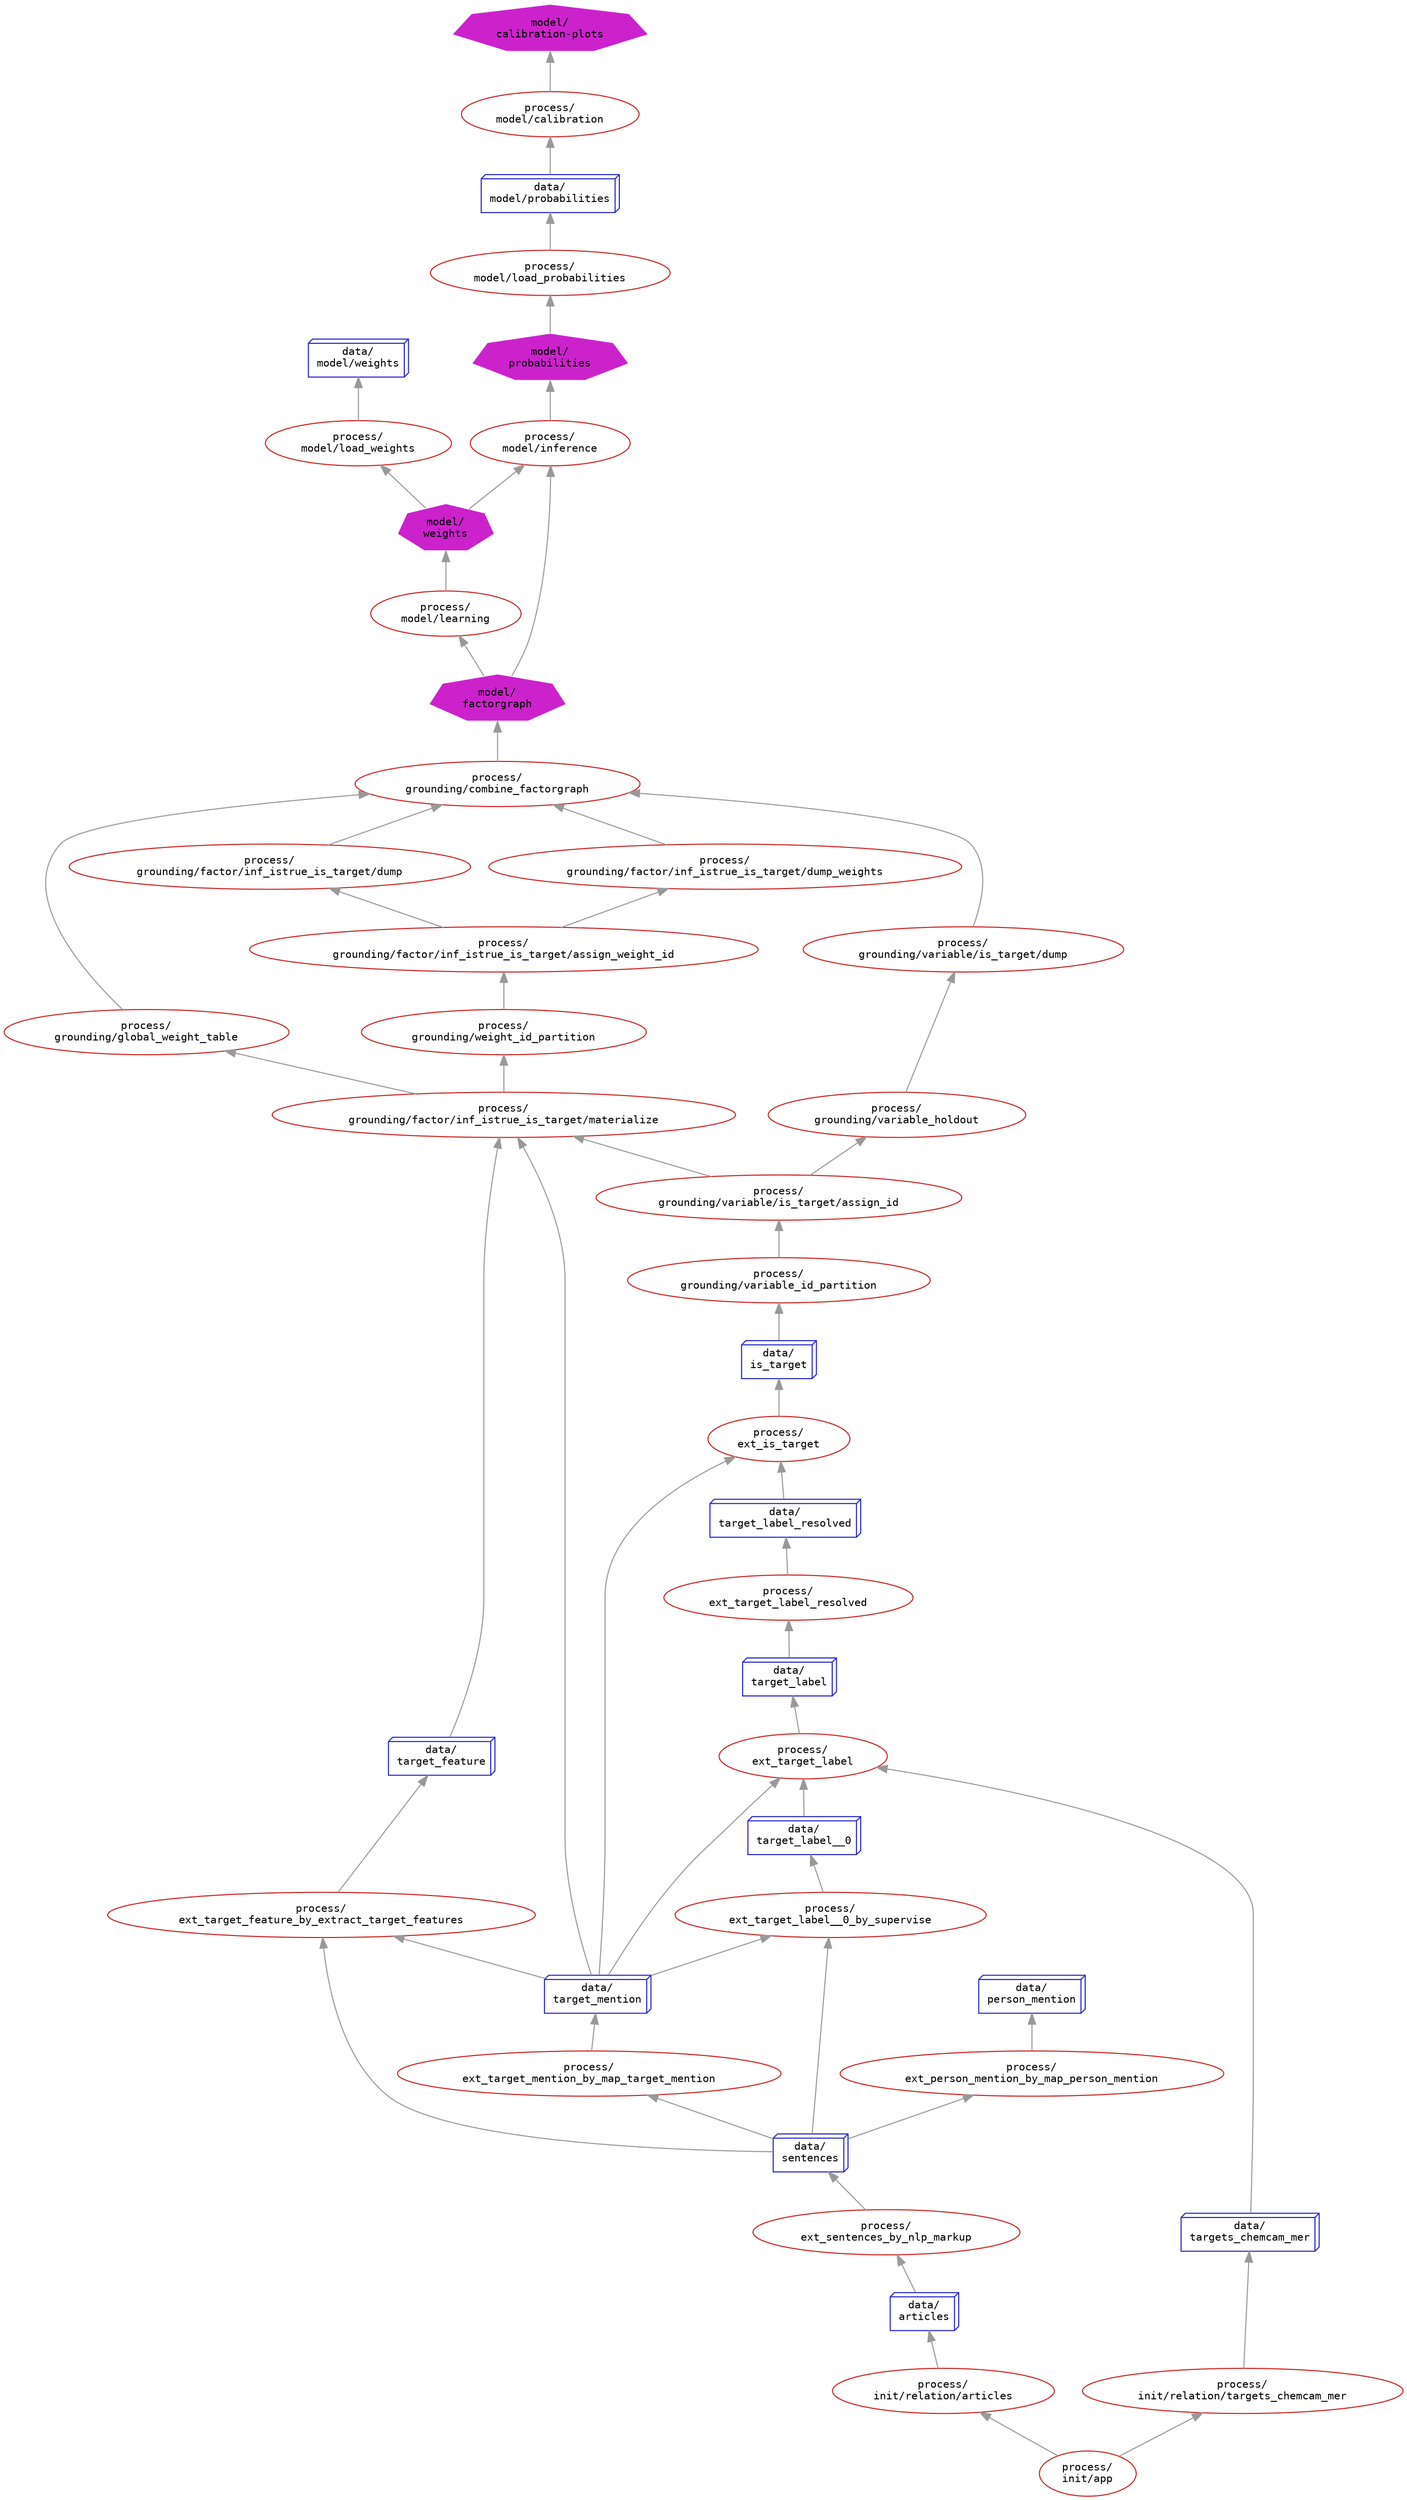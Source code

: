 
digraph "planetaryir data flow" {
    graph[rankdir=BT  # bottom-to-top drawing (or RL/right-to-left may also make sense)
    ];
    node [shape=box
         ,style=dotted
         ,fontsize=10
         ,fontname="Ubuntu Mono,Envy Code R,Oxygen Mono,Consolas,Menlo,Monaco,Andale Mono"
    ];
    edge [color="#999999"];


"process/
init/app" [shape=ellipse  color="#cc2222" style=solid];

"process/
init/relation/articles" [shape=ellipse  color="#cc2222" style=solid];

"process/
init/app" -> "process/
init/relation/articles" [
label=""

];

"process/
init/relation/targets_chemcam_mer" [shape=ellipse  color="#cc2222" style=solid];

"process/
init/app" -> "process/
init/relation/targets_chemcam_mer" [
label=""

];

"process/
ext_is_target" [shape=ellipse  color="#cc2222" style=solid];

"data/
target_label_resolved" -> "process/
ext_is_target" [
label=""

];

"data/
target_mention" -> "process/
ext_is_target" [
label=""

];

"process/
ext_person_mention_by_map_person_mention" [shape=ellipse  color="#cc2222" style=solid];

"data/
sentences" -> "process/
ext_person_mention_by_map_person_mention" [
label=""

];

"process/
ext_sentences_by_nlp_markup" [shape=ellipse  color="#cc2222" style=solid];

"data/
articles" -> "process/
ext_sentences_by_nlp_markup" [
label=""

];

"process/
ext_target_feature_by_extract_target_features" [shape=ellipse  color="#cc2222" style=solid];

"data/
sentences" -> "process/
ext_target_feature_by_extract_target_features" [
label=""

];

"data/
target_mention" -> "process/
ext_target_feature_by_extract_target_features" [
label=""

];

"process/
ext_target_label" [shape=ellipse  color="#cc2222" style=solid];

"data/
target_label__0" -> "process/
ext_target_label" [
label=""

];

"data/
target_mention" -> "process/
ext_target_label" [
label=""

];

"data/
targets_chemcam_mer" -> "process/
ext_target_label" [
label=""

];

"process/
ext_target_label__0_by_supervise" [shape=ellipse  color="#cc2222" style=solid];

"data/
sentences" -> "process/
ext_target_label__0_by_supervise" [
label=""

];

"data/
target_mention" -> "process/
ext_target_label__0_by_supervise" [
label=""

];

"process/
ext_target_label_resolved" [shape=ellipse  color="#cc2222" style=solid];

"data/
target_label" -> "process/
ext_target_label_resolved" [
label=""

];

"process/
ext_target_mention_by_map_target_mention" [shape=ellipse  color="#cc2222" style=solid];

"data/
sentences" -> "process/
ext_target_mention_by_map_target_mention" [
label=""

];

"process/
grounding/variable_id_partition" [shape=ellipse  color="#cc2222" style=solid];

"data/
is_target" -> "process/
grounding/variable_id_partition" [
label=""

];

"process/
grounding/variable/is_target/assign_id" [shape=ellipse  color="#cc2222" style=solid];

"process/
grounding/variable_id_partition" -> "process/
grounding/variable/is_target/assign_id" [
label=""

];

"process/
grounding/variable_holdout" [shape=ellipse  color="#cc2222" style=solid];

"process/
grounding/variable/is_target/assign_id" -> "process/
grounding/variable_holdout" [
label=""

];

"process/
grounding/variable/is_target/dump" [shape=ellipse  color="#cc2222" style=solid];

"process/
grounding/variable_holdout" -> "process/
grounding/variable/is_target/dump" [
label=""

];

"process/
grounding/factor/inf_istrue_is_target/materialize" [shape=ellipse  color="#cc2222" style=solid];

"data/
target_feature" -> "process/
grounding/factor/inf_istrue_is_target/materialize" [
label=""

];

"data/
target_mention" -> "process/
grounding/factor/inf_istrue_is_target/materialize" [
label=""

];

"process/
grounding/variable/is_target/assign_id" -> "process/
grounding/factor/inf_istrue_is_target/materialize" [
label=""

];

"process/
grounding/weight_id_partition" [shape=ellipse  color="#cc2222" style=solid];

"process/
grounding/factor/inf_istrue_is_target/materialize" -> "process/
grounding/weight_id_partition" [
label=""

];

"process/
grounding/global_weight_table" [shape=ellipse  color="#cc2222" style=solid];

"process/
grounding/factor/inf_istrue_is_target/materialize" -> "process/
grounding/global_weight_table" [
label=""

];

"process/
grounding/factor/inf_istrue_is_target/assign_weight_id" [shape=ellipse  color="#cc2222" style=solid];

"process/
grounding/weight_id_partition" -> "process/
grounding/factor/inf_istrue_is_target/assign_weight_id" [
label=""

];

"process/
grounding/factor/inf_istrue_is_target/dump" [shape=ellipse  color="#cc2222" style=solid];

"process/
grounding/factor/inf_istrue_is_target/assign_weight_id" -> "process/
grounding/factor/inf_istrue_is_target/dump" [
label=""

];

"process/
grounding/factor/inf_istrue_is_target/dump_weights" [shape=ellipse  color="#cc2222" style=solid];

"process/
grounding/factor/inf_istrue_is_target/assign_weight_id" -> "process/
grounding/factor/inf_istrue_is_target/dump_weights" [
label=""

];

"process/
grounding/combine_factorgraph" [shape=ellipse  color="#cc2222" style=solid];

"process/
grounding/factor/inf_istrue_is_target/dump" -> "process/
grounding/combine_factorgraph" [
label=""

];

"process/
grounding/factor/inf_istrue_is_target/dump_weights" -> "process/
grounding/combine_factorgraph" [
label=""

];

"process/
grounding/global_weight_table" -> "process/
grounding/combine_factorgraph" [
label=""

];

"process/
grounding/variable/is_target/dump" -> "process/
grounding/combine_factorgraph" [
label=""

];

"process/
model/learning" [shape=ellipse  color="#cc2222" style=solid];

"model/
factorgraph" -> "process/
model/learning" [
label=""

];

"process/
model/inference" [shape=ellipse  color="#cc2222" style=solid];

"model/
factorgraph" -> "process/
model/inference" [
label=""

];

"model/
weights" -> "process/
model/inference" [
label=""

];

"process/
model/load_weights" [shape=ellipse  color="#cc2222" style=solid];

"model/
weights" -> "process/
model/load_weights" [
label=""

];

"process/
model/load_probabilities" [shape=ellipse  color="#cc2222" style=solid];

"model/
probabilities" -> "process/
model/load_probabilities" [
label=""

];

"process/
model/calibration" [shape=ellipse  color="#cc2222" style=solid];

"data/
model/probabilities" -> "process/
model/calibration" [
label=""

];

"data/
articles" [shape=box3d    color="#2222cc" style=solid];

"process/
init/relation/articles" -> "data/
articles" [
label=""

];

"data/
is_target" [shape=box3d    color="#2222cc" style=solid];

"process/
ext_is_target" -> "data/
is_target" [
label=""

];

"data/
model/probabilities" [shape=box3d    color="#2222cc" style=solid];

"process/
model/load_probabilities" -> "data/
model/probabilities" [
label=""

];

"data/
model/weights" [shape=box3d    color="#2222cc" style=solid];

"process/
model/load_weights" -> "data/
model/weights" [
label=""

];

"data/
person_mention" [shape=box3d    color="#2222cc" style=solid];

"process/
ext_person_mention_by_map_person_mention" -> "data/
person_mention" [
label=""

];

"data/
sentences" [shape=box3d    color="#2222cc" style=solid];

"process/
ext_sentences_by_nlp_markup" -> "data/
sentences" [
label=""

];

"data/
target_feature" [shape=box3d    color="#2222cc" style=solid];

"process/
ext_target_feature_by_extract_target_features" -> "data/
target_feature" [
label=""

];

"data/
target_label" [shape=box3d    color="#2222cc" style=solid];

"process/
ext_target_label" -> "data/
target_label" [
label=""

];

"data/
target_label__0" [shape=box3d    color="#2222cc" style=solid];

"process/
ext_target_label__0_by_supervise" -> "data/
target_label__0" [
label=""

];

"data/
target_label_resolved" [shape=box3d    color="#2222cc" style=solid];

"process/
ext_target_label_resolved" -> "data/
target_label_resolved" [
label=""

];

"data/
target_mention" [shape=box3d    color="#2222cc" style=solid];

"process/
ext_target_mention_by_map_target_mention" -> "data/
target_mention" [
label=""

];

"data/
targets_chemcam_mer" [shape=box3d    color="#2222cc" style=solid];

"process/
init/relation/targets_chemcam_mer" -> "data/
targets_chemcam_mer" [
label=""

];

"model/
calibration-plots" [shape=septagon color="#ffffff" style=filled fillcolor="#cc22cc"];

"process/
model/calibration" -> "model/
calibration-plots" [
label=""

];

"model/
factorgraph" [shape=septagon color="#ffffff" style=filled fillcolor="#cc22cc"];

"process/
grounding/combine_factorgraph" -> "model/
factorgraph" [
label=""

];

"model/
probabilities" [shape=septagon color="#ffffff" style=filled fillcolor="#cc22cc"];

"process/
model/inference" -> "model/
probabilities" [
label=""

];

"model/
weights" [shape=septagon color="#ffffff" style=filled fillcolor="#cc22cc"];

"process/
model/learning" -> "model/
weights" [
label=""

];


}

